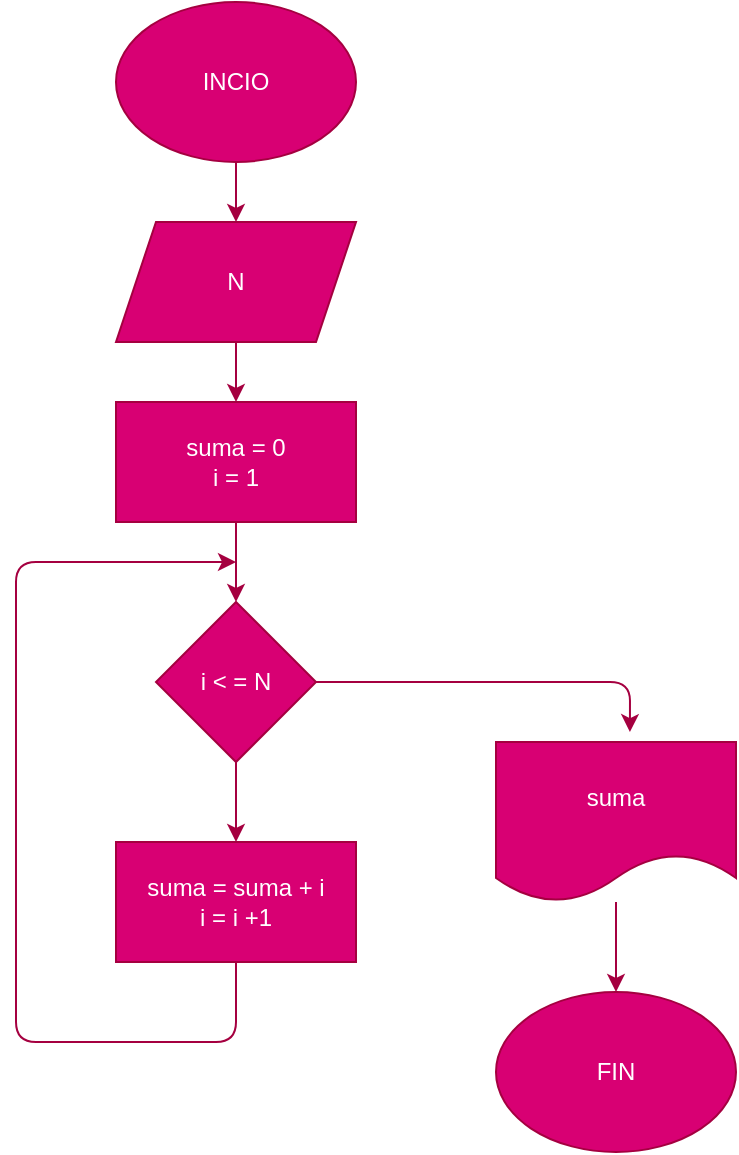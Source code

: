 <mxfile>
    <diagram id="zyB2fGQgkvwDcqT4l15b" name="Página-1">
        <mxGraphModel dx="524" dy="537" grid="1" gridSize="10" guides="1" tooltips="1" connect="1" arrows="1" fold="1" page="1" pageScale="1" pageWidth="827" pageHeight="1169" math="0" shadow="0">
            <root>
                <mxCell id="0"/>
                <mxCell id="1" parent="0"/>
                <mxCell id="16" value="" style="edgeStyle=none;html=1;fillColor=#d80073;strokeColor=#A50040;" edge="1" parent="1" source="17" target="19">
                    <mxGeometry relative="1" as="geometry"/>
                </mxCell>
                <mxCell id="17" value="INCIO" style="ellipse;whiteSpace=wrap;html=1;fillColor=#d80073;fontColor=#ffffff;strokeColor=#A50040;" vertex="1" parent="1">
                    <mxGeometry x="400" y="10" width="120" height="80" as="geometry"/>
                </mxCell>
                <mxCell id="18" value="" style="edgeStyle=none;html=1;fillColor=#d80073;strokeColor=#A50040;" edge="1" parent="1" source="19" target="21">
                    <mxGeometry relative="1" as="geometry"/>
                </mxCell>
                <mxCell id="19" value="N" style="shape=parallelogram;perimeter=parallelogramPerimeter;whiteSpace=wrap;html=1;fixedSize=1;fillColor=#d80073;fontColor=#ffffff;strokeColor=#A50040;" vertex="1" parent="1">
                    <mxGeometry x="400" y="120" width="120" height="60" as="geometry"/>
                </mxCell>
                <mxCell id="20" value="" style="edgeStyle=none;html=1;fillColor=#d80073;strokeColor=#A50040;" edge="1" parent="1" source="21" target="24">
                    <mxGeometry relative="1" as="geometry"/>
                </mxCell>
                <mxCell id="21" value="suma = 0&lt;br&gt;i = 1" style="whiteSpace=wrap;html=1;fillColor=#d80073;fontColor=#ffffff;strokeColor=#A50040;" vertex="1" parent="1">
                    <mxGeometry x="400" y="210" width="120" height="60" as="geometry"/>
                </mxCell>
                <mxCell id="22" value="" style="edgeStyle=none;html=1;fillColor=#d80073;strokeColor=#A50040;" edge="1" parent="1" source="24" target="26">
                    <mxGeometry relative="1" as="geometry"/>
                </mxCell>
                <mxCell id="23" style="edgeStyle=none;html=1;entryX=0.558;entryY=-0.062;entryDx=0;entryDy=0;entryPerimeter=0;fillColor=#d80073;strokeColor=#A50040;" edge="1" parent="1" source="24" target="28">
                    <mxGeometry relative="1" as="geometry">
                        <Array as="points">
                            <mxPoint x="657" y="350"/>
                        </Array>
                    </mxGeometry>
                </mxCell>
                <mxCell id="24" value="i &amp;lt; = N" style="rhombus;whiteSpace=wrap;html=1;fillColor=#d80073;fontColor=#ffffff;strokeColor=#A50040;" vertex="1" parent="1">
                    <mxGeometry x="420" y="310" width="80" height="80" as="geometry"/>
                </mxCell>
                <mxCell id="25" style="edgeStyle=none;html=1;exitX=0.5;exitY=1;exitDx=0;exitDy=0;fillColor=#d80073;strokeColor=#A50040;" edge="1" parent="1" source="26">
                    <mxGeometry relative="1" as="geometry">
                        <mxPoint x="460" y="290" as="targetPoint"/>
                        <Array as="points">
                            <mxPoint x="460" y="530"/>
                            <mxPoint x="350" y="530"/>
                            <mxPoint x="350" y="290"/>
                        </Array>
                    </mxGeometry>
                </mxCell>
                <mxCell id="26" value="suma = suma + i&lt;br&gt;i = i +1" style="whiteSpace=wrap;html=1;fillColor=#d80073;fontColor=#ffffff;strokeColor=#A50040;" vertex="1" parent="1">
                    <mxGeometry x="400" y="430" width="120" height="60" as="geometry"/>
                </mxCell>
                <mxCell id="27" style="edgeStyle=none;html=1;fillColor=#d80073;strokeColor=#A50040;" edge="1" parent="1" source="28" target="29">
                    <mxGeometry relative="1" as="geometry"/>
                </mxCell>
                <mxCell id="28" value="suma" style="shape=document;whiteSpace=wrap;html=1;boundedLbl=1;fillColor=#d80073;fontColor=#ffffff;strokeColor=#A50040;" vertex="1" parent="1">
                    <mxGeometry x="590" y="380" width="120" height="80" as="geometry"/>
                </mxCell>
                <mxCell id="29" value="FIN" style="ellipse;whiteSpace=wrap;html=1;fillColor=#d80073;fontColor=#ffffff;strokeColor=#A50040;" vertex="1" parent="1">
                    <mxGeometry x="590" y="505" width="120" height="80" as="geometry"/>
                </mxCell>
            </root>
        </mxGraphModel>
    </diagram>
</mxfile>